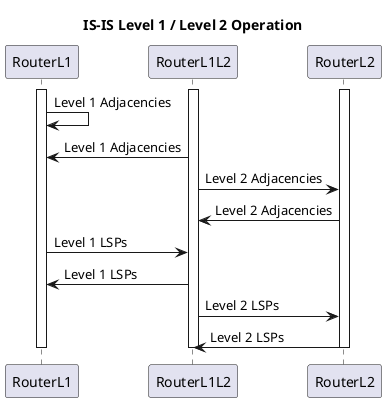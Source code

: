 
@startuml IS-IS Level 1 and Level 2 Operation

title IS-IS Level 1 / Level 2 Operation

participant RouterL1
participant RouterL1L2
participant RouterL2

activate RouterL1
activate RouterL1L2
activate RouterL2

RouterL1 -> RouterL1: Level 1 Adjacencies
RouterL1L2 -> RouterL1: Level 1 Adjacencies
RouterL1L2 -> RouterL2: Level 2 Adjacencies
RouterL2 -> RouterL1L2: Level 2 Adjacencies
RouterL1 -> RouterL1L2: Level 1 LSPs
RouterL1L2 -> RouterL1: Level 1 LSPs
RouterL1L2 -> RouterL2: Level 2 LSPs
RouterL2 -> RouterL1L2: Level 2 LSPs

deactivate RouterL1
deactivate RouterL1L2
deactivate RouterL2

@enduml
